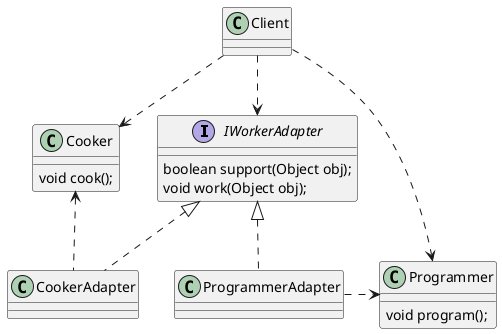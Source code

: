 @startuml

interface IWorkerAdapter {
    boolean support(Object obj);
    void work(Object obj);
}
class CookerAdapter
class ProgrammerAdapter
class Cooker {
    void cook();
}
class Programmer {
    void program();
}
class Client

IWorkerAdapter <|.. CookerAdapter
IWorkerAdapter <|.. ProgrammerAdapter
Cooker <. CookerAdapter
ProgrammerAdapter .> Programmer
Client ..> IWorkerAdapter
Client ..> Cooker
Client ..> Programmer

@enduml